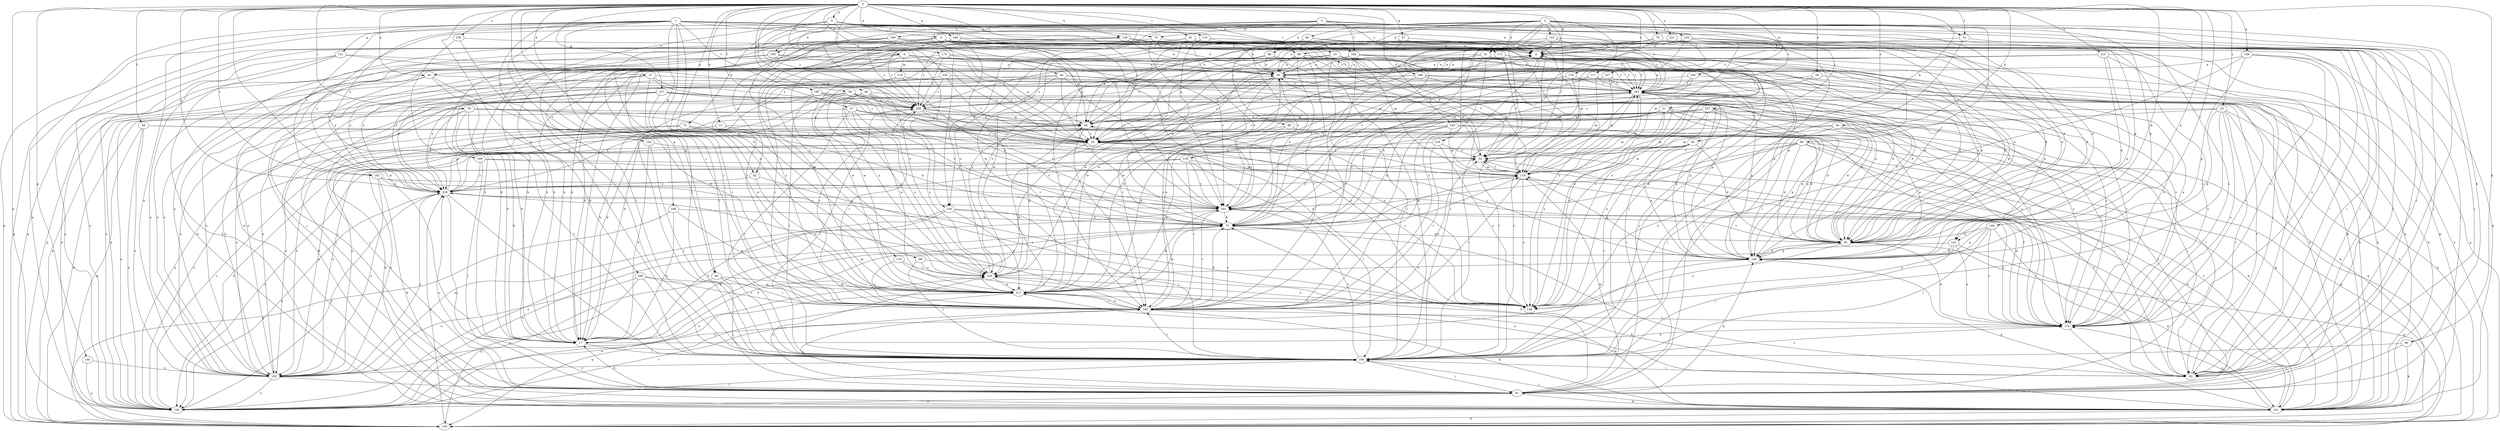 strict digraph  {
0;
1;
2;
3;
4;
5;
6;
9;
10;
11;
17;
21;
23;
26;
27;
31;
34;
35;
39;
43;
44;
45;
46;
47;
48;
51;
54;
57;
58;
60;
62;
64;
66;
68;
69;
70;
72;
73;
75;
78;
81;
82;
84;
86;
89;
91;
92;
99;
100;
101;
104;
107;
109;
115;
117;
118;
119;
120;
128;
130;
133;
134;
135;
136;
137;
140;
141;
143;
146;
148;
149;
150;
151;
155;
165;
166;
169;
171;
172;
174;
175;
176;
181;
182;
183;
189;
192;
195;
198;
201;
205;
208;
211;
215;
216;
218;
220;
221;
229;
230;
236;
237;
239;
0 -> 4  [label=a];
0 -> 5  [label=a];
0 -> 6  [label=a];
0 -> 10  [label=b];
0 -> 11  [label=b];
0 -> 17  [label=b];
0 -> 21  [label=c];
0 -> 23  [label=c];
0 -> 26  [label=c];
0 -> 27  [label=d];
0 -> 31  [label=d];
0 -> 34  [label=d];
0 -> 35  [label=d];
0 -> 39  [label=e];
0 -> 43  [label=e];
0 -> 46  [label=f];
0 -> 47  [label=f];
0 -> 48  [label=f];
0 -> 51  [label=f];
0 -> 57  [label=g];
0 -> 58  [label=g];
0 -> 60  [label=g];
0 -> 75  [label=i];
0 -> 78  [label=i];
0 -> 81  [label=i];
0 -> 92  [label=k];
0 -> 99  [label=k];
0 -> 104  [label=l];
0 -> 115  [label=m];
0 -> 120  [label=n];
0 -> 128  [label=n];
0 -> 130  [label=o];
0 -> 137  [label=p];
0 -> 140  [label=p];
0 -> 141  [label=p];
0 -> 148  [label=q];
0 -> 149  [label=q];
0 -> 165  [label=r];
0 -> 175  [label=t];
0 -> 176  [label=t];
0 -> 181  [label=t];
0 -> 205  [label=w];
0 -> 208  [label=w];
0 -> 215  [label=x];
0 -> 221  [label=y];
0 -> 229  [label=y];
0 -> 230  [label=z];
0 -> 236  [label=z];
1 -> 9  [label=a];
1 -> 35  [label=d];
1 -> 60  [label=g];
1 -> 62  [label=g];
1 -> 66  [label=h];
1 -> 128  [label=n];
1 -> 130  [label=o];
1 -> 133  [label=o];
1 -> 141  [label=p];
1 -> 150  [label=q];
1 -> 151  [label=q];
1 -> 181  [label=t];
1 -> 182  [label=t];
1 -> 189  [label=u];
1 -> 192  [label=u];
1 -> 195  [label=v];
1 -> 198  [label=v];
1 -> 201  [label=v];
1 -> 211  [label=w];
2 -> 51  [label=f];
2 -> 54  [label=f];
2 -> 68  [label=h];
2 -> 69  [label=h];
2 -> 82  [label=i];
2 -> 84  [label=j];
2 -> 86  [label=j];
2 -> 89  [label=j];
2 -> 91  [label=j];
2 -> 99  [label=k];
2 -> 107  [label=l];
2 -> 109  [label=l];
2 -> 117  [label=m];
2 -> 134  [label=o];
2 -> 141  [label=p];
2 -> 143  [label=p];
2 -> 155  [label=q];
2 -> 166  [label=s];
2 -> 169  [label=s];
2 -> 216  [label=x];
2 -> 218  [label=x];
2 -> 220  [label=x];
3 -> 35  [label=d];
3 -> 69  [label=h];
3 -> 70  [label=h];
3 -> 91  [label=j];
3 -> 100  [label=k];
3 -> 134  [label=o];
3 -> 171  [label=s];
3 -> 182  [label=t];
3 -> 183  [label=t];
3 -> 211  [label=w];
3 -> 229  [label=y];
3 -> 237  [label=z];
4 -> 9  [label=a];
4 -> 17  [label=b];
4 -> 54  [label=f];
4 -> 62  [label=g];
4 -> 64  [label=g];
4 -> 82  [label=i];
4 -> 100  [label=k];
4 -> 109  [label=l];
4 -> 171  [label=s];
4 -> 172  [label=s];
4 -> 201  [label=v];
4 -> 239  [label=z];
5 -> 43  [label=e];
5 -> 44  [label=e];
5 -> 70  [label=h];
5 -> 72  [label=h];
5 -> 82  [label=i];
5 -> 134  [label=o];
5 -> 183  [label=t];
5 -> 239  [label=z];
6 -> 26  [label=c];
6 -> 45  [label=e];
6 -> 82  [label=i];
6 -> 101  [label=k];
6 -> 118  [label=m];
6 -> 146  [label=p];
6 -> 211  [label=w];
6 -> 229  [label=y];
9 -> 45  [label=e];
9 -> 91  [label=j];
9 -> 101  [label=k];
9 -> 109  [label=l];
9 -> 135  [label=o];
9 -> 136  [label=o];
9 -> 192  [label=u];
9 -> 229  [label=y];
10 -> 35  [label=d];
10 -> 45  [label=e];
10 -> 109  [label=l];
10 -> 146  [label=p];
10 -> 165  [label=r];
10 -> 183  [label=t];
10 -> 211  [label=w];
10 -> 229  [label=y];
10 -> 239  [label=z];
11 -> 26  [label=c];
11 -> 101  [label=k];
11 -> 220  [label=x];
17 -> 73  [label=h];
17 -> 109  [label=l];
17 -> 119  [label=m];
21 -> 26  [label=c];
21 -> 35  [label=d];
21 -> 64  [label=g];
21 -> 91  [label=j];
21 -> 119  [label=m];
21 -> 136  [label=o];
21 -> 146  [label=p];
21 -> 201  [label=v];
21 -> 229  [label=y];
23 -> 64  [label=g];
23 -> 82  [label=i];
23 -> 101  [label=k];
23 -> 119  [label=m];
23 -> 136  [label=o];
23 -> 146  [label=p];
23 -> 155  [label=q];
23 -> 174  [label=s];
26 -> 54  [label=f];
26 -> 128  [label=n];
26 -> 136  [label=o];
26 -> 192  [label=u];
26 -> 211  [label=w];
27 -> 17  [label=b];
27 -> 26  [label=c];
27 -> 128  [label=n];
27 -> 165  [label=r];
27 -> 183  [label=t];
27 -> 239  [label=z];
31 -> 35  [label=d];
31 -> 45  [label=e];
31 -> 64  [label=g];
31 -> 119  [label=m];
31 -> 146  [label=p];
31 -> 165  [label=r];
31 -> 183  [label=t];
31 -> 211  [label=w];
34 -> 26  [label=c];
34 -> 91  [label=j];
34 -> 109  [label=l];
34 -> 146  [label=p];
34 -> 201  [label=v];
35 -> 9  [label=a];
35 -> 45  [label=e];
35 -> 136  [label=o];
35 -> 146  [label=p];
35 -> 155  [label=q];
35 -> 183  [label=t];
35 -> 201  [label=v];
39 -> 26  [label=c];
39 -> 101  [label=k];
39 -> 183  [label=t];
43 -> 17  [label=b];
43 -> 91  [label=j];
43 -> 183  [label=t];
43 -> 192  [label=u];
43 -> 211  [label=w];
44 -> 73  [label=h];
44 -> 109  [label=l];
44 -> 146  [label=p];
44 -> 174  [label=s];
44 -> 183  [label=t];
44 -> 220  [label=x];
44 -> 239  [label=z];
45 -> 9  [label=a];
45 -> 26  [label=c];
45 -> 64  [label=g];
45 -> 101  [label=k];
45 -> 165  [label=r];
45 -> 183  [label=t];
46 -> 17  [label=b];
46 -> 35  [label=d];
46 -> 136  [label=o];
46 -> 165  [label=r];
46 -> 201  [label=v];
46 -> 211  [label=w];
46 -> 239  [label=z];
47 -> 64  [label=g];
47 -> 109  [label=l];
47 -> 155  [label=q];
47 -> 174  [label=s];
47 -> 201  [label=v];
47 -> 220  [label=x];
48 -> 26  [label=c];
48 -> 82  [label=i];
48 -> 128  [label=n];
48 -> 155  [label=q];
48 -> 192  [label=u];
51 -> 9  [label=a];
51 -> 109  [label=l];
51 -> 174  [label=s];
54 -> 45  [label=e];
54 -> 119  [label=m];
57 -> 9  [label=a];
57 -> 45  [label=e];
57 -> 54  [label=f];
57 -> 64  [label=g];
57 -> 119  [label=m];
57 -> 201  [label=v];
58 -> 17  [label=b];
58 -> 119  [label=m];
58 -> 136  [label=o];
58 -> 174  [label=s];
58 -> 192  [label=u];
58 -> 220  [label=x];
58 -> 239  [label=z];
60 -> 91  [label=j];
60 -> 155  [label=q];
60 -> 165  [label=r];
60 -> 211  [label=w];
62 -> 136  [label=o];
62 -> 211  [label=w];
62 -> 229  [label=y];
64 -> 26  [label=c];
64 -> 35  [label=d];
64 -> 128  [label=n];
64 -> 165  [label=r];
64 -> 192  [label=u];
66 -> 101  [label=k];
66 -> 109  [label=l];
66 -> 220  [label=x];
68 -> 17  [label=b];
68 -> 26  [label=c];
68 -> 45  [label=e];
68 -> 119  [label=m];
68 -> 183  [label=t];
69 -> 45  [label=e];
69 -> 73  [label=h];
69 -> 109  [label=l];
69 -> 119  [label=m];
69 -> 165  [label=r];
69 -> 183  [label=t];
69 -> 220  [label=x];
69 -> 229  [label=y];
70 -> 9  [label=a];
70 -> 45  [label=e];
70 -> 128  [label=n];
70 -> 201  [label=v];
72 -> 26  [label=c];
72 -> 73  [label=h];
72 -> 128  [label=n];
72 -> 192  [label=u];
73 -> 35  [label=d];
73 -> 45  [label=e];
73 -> 82  [label=i];
73 -> 119  [label=m];
73 -> 128  [label=n];
73 -> 165  [label=r];
73 -> 183  [label=t];
73 -> 211  [label=w];
75 -> 9  [label=a];
75 -> 17  [label=b];
75 -> 35  [label=d];
75 -> 109  [label=l];
75 -> 119  [label=m];
75 -> 165  [label=r];
75 -> 174  [label=s];
75 -> 201  [label=v];
78 -> 17  [label=b];
78 -> 64  [label=g];
78 -> 73  [label=h];
78 -> 109  [label=l];
78 -> 128  [label=n];
78 -> 146  [label=p];
78 -> 192  [label=u];
78 -> 229  [label=y];
81 -> 9  [label=a];
81 -> 45  [label=e];
81 -> 54  [label=f];
81 -> 64  [label=g];
81 -> 136  [label=o];
81 -> 146  [label=p];
81 -> 155  [label=q];
81 -> 165  [label=r];
81 -> 201  [label=v];
81 -> 211  [label=w];
82 -> 54  [label=f];
82 -> 183  [label=t];
82 -> 220  [label=x];
84 -> 9  [label=a];
84 -> 17  [label=b];
84 -> 82  [label=i];
84 -> 136  [label=o];
84 -> 165  [label=r];
84 -> 211  [label=w];
84 -> 220  [label=x];
86 -> 35  [label=d];
86 -> 54  [label=f];
86 -> 73  [label=h];
86 -> 82  [label=i];
86 -> 101  [label=k];
86 -> 136  [label=o];
86 -> 155  [label=q];
86 -> 201  [label=v];
89 -> 26  [label=c];
89 -> 155  [label=q];
89 -> 201  [label=v];
91 -> 17  [label=b];
91 -> 73  [label=h];
91 -> 101  [label=k];
91 -> 119  [label=m];
91 -> 128  [label=n];
91 -> 146  [label=p];
91 -> 183  [label=t];
91 -> 220  [label=x];
91 -> 229  [label=y];
92 -> 35  [label=d];
92 -> 54  [label=f];
92 -> 109  [label=l];
92 -> 119  [label=m];
92 -> 146  [label=p];
92 -> 192  [label=u];
99 -> 91  [label=j];
99 -> 101  [label=k];
99 -> 109  [label=l];
100 -> 26  [label=c];
100 -> 45  [label=e];
100 -> 91  [label=j];
100 -> 128  [label=n];
101 -> 26  [label=c];
101 -> 64  [label=g];
101 -> 109  [label=l];
101 -> 146  [label=p];
101 -> 155  [label=q];
101 -> 174  [label=s];
101 -> 211  [label=w];
101 -> 229  [label=y];
104 -> 35  [label=d];
104 -> 82  [label=i];
104 -> 109  [label=l];
104 -> 136  [label=o];
104 -> 146  [label=p];
104 -> 174  [label=s];
107 -> 101  [label=k];
107 -> 119  [label=m];
107 -> 128  [label=n];
107 -> 183  [label=t];
109 -> 82  [label=i];
109 -> 91  [label=j];
109 -> 165  [label=r];
109 -> 174  [label=s];
109 -> 183  [label=t];
109 -> 192  [label=u];
109 -> 201  [label=v];
115 -> 136  [label=o];
115 -> 165  [label=r];
115 -> 220  [label=x];
117 -> 35  [label=d];
117 -> 64  [label=g];
117 -> 119  [label=m];
117 -> 183  [label=t];
117 -> 201  [label=v];
118 -> 73  [label=h];
118 -> 165  [label=r];
118 -> 183  [label=t];
118 -> 229  [label=y];
119 -> 54  [label=f];
119 -> 136  [label=o];
119 -> 146  [label=p];
119 -> 165  [label=r];
119 -> 183  [label=t];
119 -> 229  [label=y];
120 -> 26  [label=c];
120 -> 73  [label=h];
120 -> 119  [label=m];
120 -> 146  [label=p];
120 -> 165  [label=r];
120 -> 174  [label=s];
120 -> 192  [label=u];
128 -> 26  [label=c];
128 -> 109  [label=l];
128 -> 165  [label=r];
128 -> 211  [label=w];
128 -> 229  [label=y];
130 -> 9  [label=a];
130 -> 17  [label=b];
130 -> 45  [label=e];
130 -> 82  [label=i];
130 -> 109  [label=l];
130 -> 165  [label=r];
130 -> 183  [label=t];
133 -> 9  [label=a];
133 -> 73  [label=h];
133 -> 101  [label=k];
133 -> 109  [label=l];
133 -> 119  [label=m];
133 -> 174  [label=s];
134 -> 17  [label=b];
134 -> 73  [label=h];
134 -> 109  [label=l];
134 -> 192  [label=u];
134 -> 211  [label=w];
135 -> 109  [label=l];
135 -> 119  [label=m];
135 -> 128  [label=n];
135 -> 165  [label=r];
135 -> 192  [label=u];
135 -> 201  [label=v];
136 -> 220  [label=x];
137 -> 26  [label=c];
137 -> 91  [label=j];
137 -> 101  [label=k];
137 -> 174  [label=s];
137 -> 192  [label=u];
137 -> 211  [label=w];
137 -> 239  [label=z];
140 -> 155  [label=q];
140 -> 192  [label=u];
141 -> 17  [label=b];
141 -> 101  [label=k];
141 -> 109  [label=l];
141 -> 146  [label=p];
141 -> 174  [label=s];
143 -> 9  [label=a];
143 -> 73  [label=h];
143 -> 146  [label=p];
143 -> 183  [label=t];
143 -> 239  [label=z];
146 -> 26  [label=c];
146 -> 35  [label=d];
146 -> 128  [label=n];
146 -> 220  [label=x];
148 -> 45  [label=e];
148 -> 82  [label=i];
148 -> 109  [label=l];
148 -> 146  [label=p];
148 -> 155  [label=q];
148 -> 174  [label=s];
149 -> 9  [label=a];
149 -> 17  [label=b];
149 -> 26  [label=c];
149 -> 35  [label=d];
149 -> 73  [label=h];
149 -> 82  [label=i];
149 -> 155  [label=q];
149 -> 165  [label=r];
149 -> 239  [label=z];
150 -> 17  [label=b];
150 -> 54  [label=f];
150 -> 109  [label=l];
151 -> 45  [label=e];
151 -> 101  [label=k];
151 -> 128  [label=n];
151 -> 192  [label=u];
151 -> 239  [label=z];
155 -> 9  [label=a];
155 -> 183  [label=t];
155 -> 229  [label=y];
165 -> 45  [label=e];
165 -> 54  [label=f];
165 -> 73  [label=h];
165 -> 91  [label=j];
165 -> 101  [label=k];
165 -> 174  [label=s];
165 -> 201  [label=v];
165 -> 211  [label=w];
166 -> 35  [label=d];
166 -> 101  [label=k];
166 -> 165  [label=r];
166 -> 183  [label=t];
166 -> 229  [label=y];
166 -> 239  [label=z];
169 -> 9  [label=a];
169 -> 17  [label=b];
169 -> 192  [label=u];
169 -> 201  [label=v];
169 -> 220  [label=x];
171 -> 26  [label=c];
171 -> 35  [label=d];
171 -> 45  [label=e];
171 -> 54  [label=f];
171 -> 101  [label=k];
171 -> 174  [label=s];
171 -> 192  [label=u];
172 -> 54  [label=f];
174 -> 9  [label=a];
174 -> 17  [label=b];
174 -> 35  [label=d];
174 -> 54  [label=f];
174 -> 82  [label=i];
174 -> 119  [label=m];
174 -> 183  [label=t];
175 -> 26  [label=c];
175 -> 45  [label=e];
175 -> 64  [label=g];
175 -> 155  [label=q];
175 -> 201  [label=v];
175 -> 211  [label=w];
175 -> 239  [label=z];
176 -> 54  [label=f];
176 -> 183  [label=t];
176 -> 211  [label=w];
181 -> 101  [label=k];
181 -> 136  [label=o];
181 -> 192  [label=u];
181 -> 201  [label=v];
181 -> 229  [label=y];
182 -> 26  [label=c];
182 -> 45  [label=e];
182 -> 91  [label=j];
182 -> 109  [label=l];
182 -> 136  [label=o];
182 -> 174  [label=s];
182 -> 220  [label=x];
183 -> 9  [label=a];
183 -> 26  [label=c];
183 -> 109  [label=l];
183 -> 119  [label=m];
183 -> 136  [label=o];
183 -> 146  [label=p];
183 -> 174  [label=s];
183 -> 192  [label=u];
183 -> 239  [label=z];
189 -> 91  [label=j];
189 -> 101  [label=k];
189 -> 119  [label=m];
189 -> 229  [label=y];
192 -> 45  [label=e];
192 -> 91  [label=j];
192 -> 128  [label=n];
192 -> 220  [label=x];
192 -> 229  [label=y];
195 -> 26  [label=c];
195 -> 91  [label=j];
195 -> 109  [label=l];
195 -> 146  [label=p];
195 -> 239  [label=z];
198 -> 17  [label=b];
198 -> 73  [label=h];
198 -> 155  [label=q];
198 -> 211  [label=w];
201 -> 73  [label=h];
201 -> 128  [label=n];
201 -> 174  [label=s];
201 -> 211  [label=w];
205 -> 17  [label=b];
205 -> 73  [label=h];
205 -> 174  [label=s];
205 -> 183  [label=t];
208 -> 109  [label=l];
208 -> 128  [label=n];
208 -> 165  [label=r];
208 -> 192  [label=u];
208 -> 211  [label=w];
211 -> 136  [label=o];
211 -> 155  [label=q];
211 -> 165  [label=r];
215 -> 17  [label=b];
215 -> 26  [label=c];
215 -> 35  [label=d];
215 -> 45  [label=e];
215 -> 82  [label=i];
215 -> 101  [label=k];
215 -> 146  [label=p];
216 -> 9  [label=a];
216 -> 35  [label=d];
216 -> 64  [label=g];
216 -> 73  [label=h];
216 -> 82  [label=i];
216 -> 91  [label=j];
216 -> 109  [label=l];
216 -> 183  [label=t];
218 -> 54  [label=f];
218 -> 136  [label=o];
218 -> 165  [label=r];
218 -> 211  [label=w];
220 -> 9  [label=a];
220 -> 64  [label=g];
220 -> 211  [label=w];
220 -> 239  [label=z];
221 -> 9  [label=a];
221 -> 35  [label=d];
221 -> 73  [label=h];
221 -> 91  [label=j];
221 -> 101  [label=k];
221 -> 211  [label=w];
221 -> 220  [label=x];
229 -> 54  [label=f];
229 -> 64  [label=g];
229 -> 91  [label=j];
229 -> 109  [label=l];
229 -> 128  [label=n];
229 -> 165  [label=r];
229 -> 201  [label=v];
229 -> 239  [label=z];
230 -> 26  [label=c];
230 -> 155  [label=q];
230 -> 183  [label=t];
230 -> 239  [label=z];
236 -> 9  [label=a];
236 -> 17  [label=b];
236 -> 109  [label=l];
237 -> 35  [label=d];
237 -> 64  [label=g];
237 -> 119  [label=m];
237 -> 136  [label=o];
237 -> 146  [label=p];
237 -> 174  [label=s];
237 -> 211  [label=w];
237 -> 229  [label=y];
239 -> 64  [label=g];
239 -> 82  [label=i];
239 -> 109  [label=l];
239 -> 136  [label=o];
239 -> 165  [label=r];
239 -> 201  [label=v];
}
